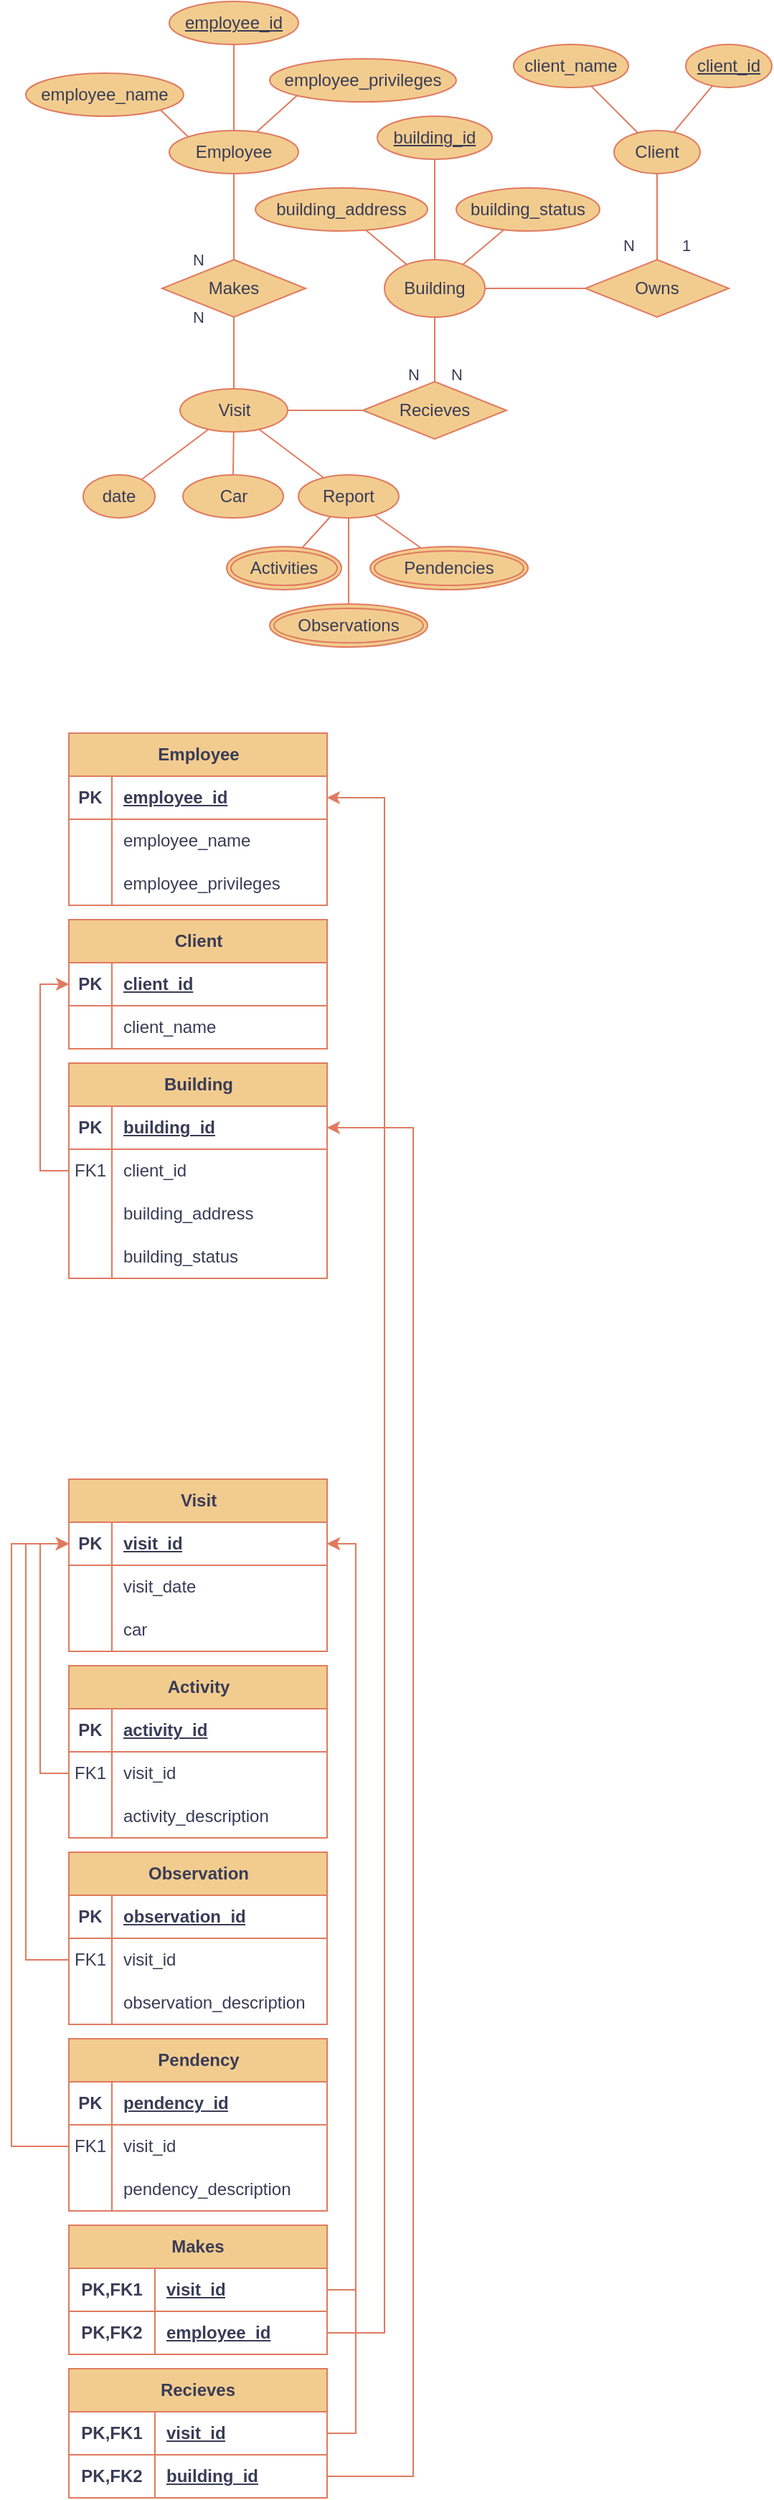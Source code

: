 <mxfile version="24.2.2" type="device">
  <diagram name="Page-1" id="8K6vtnYkka-8otIRlwZU">
    <mxGraphModel dx="810" dy="470" grid="1" gridSize="10" guides="1" tooltips="1" connect="1" arrows="1" fold="1" page="1" pageScale="1" pageWidth="850" pageHeight="1100" math="0" shadow="0">
      <root>
        <mxCell id="0" />
        <mxCell id="1" parent="0" />
        <mxCell id="6dZZ33DfaHRhXdtQjNDI-184" value="" style="rounded=0;orthogonalLoop=1;jettySize=auto;html=1;strokeColor=#E07A5F;fontColor=#393C56;fillColor=#F2CC8F;endArrow=none;endFill=0;" edge="1" parent="1" source="6dZZ33DfaHRhXdtQjNDI-5" target="6dZZ33DfaHRhXdtQjNDI-183">
          <mxGeometry relative="1" as="geometry" />
        </mxCell>
        <mxCell id="6dZZ33DfaHRhXdtQjNDI-186" value="N" style="edgeLabel;html=1;align=center;verticalAlign=middle;resizable=0;points=[];strokeColor=#E07A5F;fontColor=#393C56;fillColor=#F2CC8F;" vertex="1" connectable="0" parent="6dZZ33DfaHRhXdtQjNDI-184">
          <mxGeometry x="-0.264" y="2" relative="1" as="geometry">
            <mxPoint x="-27" y="38" as="offset" />
          </mxGeometry>
        </mxCell>
        <mxCell id="6dZZ33DfaHRhXdtQjNDI-5" value="Employee" style="ellipse;whiteSpace=wrap;html=1;labelBackgroundColor=none;fillColor=#F2CC8F;strokeColor=#E07A5F;fontColor=#393C56;" vertex="1" parent="1">
          <mxGeometry x="190" y="210" width="90" height="30" as="geometry" />
        </mxCell>
        <mxCell id="6dZZ33DfaHRhXdtQjNDI-37" value="" style="rounded=0;orthogonalLoop=1;jettySize=auto;html=1;strokeColor=#E07A5F;fontColor=#393C56;fillColor=#F2CC8F;endArrow=none;endFill=0;" edge="1" parent="1" source="6dZZ33DfaHRhXdtQjNDI-7" target="6dZZ33DfaHRhXdtQjNDI-36">
          <mxGeometry relative="1" as="geometry" />
        </mxCell>
        <mxCell id="6dZZ33DfaHRhXdtQjNDI-46" value="" style="edgeStyle=orthogonalEdgeStyle;rounded=0;orthogonalLoop=1;jettySize=auto;html=1;strokeColor=#E07A5F;fontColor=#393C56;fillColor=#F2CC8F;endArrow=none;endFill=0;" edge="1" parent="1" source="6dZZ33DfaHRhXdtQjNDI-7" target="6dZZ33DfaHRhXdtQjNDI-45">
          <mxGeometry relative="1" as="geometry" />
        </mxCell>
        <mxCell id="6dZZ33DfaHRhXdtQjNDI-7" value="Building" style="ellipse;whiteSpace=wrap;html=1;labelBackgroundColor=none;fillColor=#F2CC8F;strokeColor=#E07A5F;fontColor=#393C56;" vertex="1" parent="1">
          <mxGeometry x="340" y="300" width="70" height="40" as="geometry" />
        </mxCell>
        <mxCell id="6dZZ33DfaHRhXdtQjNDI-20" value="" style="edgeStyle=orthogonalEdgeStyle;rounded=0;orthogonalLoop=1;jettySize=auto;html=1;endArrow=none;endFill=0;labelBackgroundColor=none;strokeColor=#E07A5F;fontColor=default;" edge="1" parent="1" source="6dZZ33DfaHRhXdtQjNDI-18" target="6dZZ33DfaHRhXdtQjNDI-19">
          <mxGeometry relative="1" as="geometry" />
        </mxCell>
        <mxCell id="6dZZ33DfaHRhXdtQjNDI-96" value="1" style="edgeLabel;html=1;align=center;verticalAlign=middle;resizable=0;points=[];strokeColor=#E07A5F;fontColor=#393C56;fillColor=#F2CC8F;" vertex="1" connectable="0" parent="6dZZ33DfaHRhXdtQjNDI-20">
          <mxGeometry x="0.655" relative="1" as="geometry">
            <mxPoint x="20" as="offset" />
          </mxGeometry>
        </mxCell>
        <mxCell id="6dZZ33DfaHRhXdtQjNDI-35" value="" style="rounded=0;orthogonalLoop=1;jettySize=auto;html=1;strokeColor=#E07A5F;fontColor=#393C56;fillColor=#F2CC8F;endArrow=none;endFill=0;" edge="1" parent="1" source="6dZZ33DfaHRhXdtQjNDI-18" target="6dZZ33DfaHRhXdtQjNDI-34">
          <mxGeometry relative="1" as="geometry" />
        </mxCell>
        <mxCell id="6dZZ33DfaHRhXdtQjNDI-18" value="Client" style="ellipse;whiteSpace=wrap;html=1;labelBackgroundColor=none;fillColor=#F2CC8F;strokeColor=#E07A5F;fontColor=#393C56;" vertex="1" parent="1">
          <mxGeometry x="500" y="210" width="60" height="30" as="geometry" />
        </mxCell>
        <mxCell id="6dZZ33DfaHRhXdtQjNDI-21" value="" style="edgeStyle=orthogonalEdgeStyle;rounded=0;orthogonalLoop=1;jettySize=auto;html=1;endArrow=none;endFill=0;labelBackgroundColor=none;strokeColor=#E07A5F;fontColor=default;" edge="1" parent="1" source="6dZZ33DfaHRhXdtQjNDI-19" target="6dZZ33DfaHRhXdtQjNDI-7">
          <mxGeometry relative="1" as="geometry" />
        </mxCell>
        <mxCell id="6dZZ33DfaHRhXdtQjNDI-95" value="N" style="edgeLabel;html=1;align=center;verticalAlign=middle;resizable=0;points=[];strokeColor=#E07A5F;fontColor=#393C56;fillColor=#F2CC8F;" vertex="1" connectable="0" parent="6dZZ33DfaHRhXdtQjNDI-21">
          <mxGeometry x="-0.009" y="1" relative="1" as="geometry">
            <mxPoint x="64" y="-31" as="offset" />
          </mxGeometry>
        </mxCell>
        <mxCell id="6dZZ33DfaHRhXdtQjNDI-19" value="Owns" style="rhombus;whiteSpace=wrap;html=1;labelBackgroundColor=none;fillColor=#F2CC8F;strokeColor=#E07A5F;fontColor=#393C56;" vertex="1" parent="1">
          <mxGeometry x="480" y="300" width="100" height="40" as="geometry" />
        </mxCell>
        <mxCell id="6dZZ33DfaHRhXdtQjNDI-23" style="rounded=0;orthogonalLoop=1;jettySize=auto;html=1;exitX=1;exitY=1;exitDx=0;exitDy=0;entryX=0;entryY=0;entryDx=0;entryDy=0;endArrow=none;endFill=0;labelBackgroundColor=none;strokeColor=#E07A5F;fontColor=default;" edge="1" parent="1" source="6dZZ33DfaHRhXdtQjNDI-22" target="6dZZ33DfaHRhXdtQjNDI-5">
          <mxGeometry relative="1" as="geometry" />
        </mxCell>
        <mxCell id="6dZZ33DfaHRhXdtQjNDI-22" value="employee_name" style="ellipse;whiteSpace=wrap;html=1;labelBackgroundColor=none;fillColor=#F2CC8F;strokeColor=#E07A5F;fontColor=#393C56;" vertex="1" parent="1">
          <mxGeometry x="90" y="170" width="110" height="30" as="geometry" />
        </mxCell>
        <mxCell id="6dZZ33DfaHRhXdtQjNDI-25" style="rounded=0;orthogonalLoop=1;jettySize=auto;html=1;exitX=0;exitY=1;exitDx=0;exitDy=0;strokeColor=#E07A5F;fontColor=#393C56;fillColor=#F2CC8F;endArrow=none;endFill=0;" edge="1" parent="1" source="6dZZ33DfaHRhXdtQjNDI-24" target="6dZZ33DfaHRhXdtQjNDI-5">
          <mxGeometry relative="1" as="geometry" />
        </mxCell>
        <mxCell id="6dZZ33DfaHRhXdtQjNDI-24" value="employee_privileges" style="ellipse;whiteSpace=wrap;html=1;labelBackgroundColor=none;fillColor=#F2CC8F;strokeColor=#E07A5F;fontColor=#393C56;" vertex="1" parent="1">
          <mxGeometry x="260" y="160" width="130" height="30" as="geometry" />
        </mxCell>
        <mxCell id="6dZZ33DfaHRhXdtQjNDI-180" value="" style="rounded=0;orthogonalLoop=1;jettySize=auto;html=1;strokeColor=#E07A5F;fontColor=#393C56;fillColor=#F2CC8F;endArrow=none;endFill=0;" edge="1" parent="1" source="6dZZ33DfaHRhXdtQjNDI-26" target="6dZZ33DfaHRhXdtQjNDI-179">
          <mxGeometry relative="1" as="geometry" />
        </mxCell>
        <mxCell id="6dZZ33DfaHRhXdtQjNDI-26" value="Report" style="ellipse;whiteSpace=wrap;html=1;labelBackgroundColor=none;fillColor=#F2CC8F;strokeColor=#E07A5F;fontColor=#393C56;" vertex="1" parent="1">
          <mxGeometry x="280" y="450" width="70" height="30" as="geometry" />
        </mxCell>
        <mxCell id="6dZZ33DfaHRhXdtQjNDI-34" value="client_name" style="ellipse;whiteSpace=wrap;html=1;labelBackgroundColor=none;fillColor=#F2CC8F;strokeColor=#E07A5F;fontColor=#393C56;" vertex="1" parent="1">
          <mxGeometry x="430" y="150" width="80" height="30" as="geometry" />
        </mxCell>
        <mxCell id="6dZZ33DfaHRhXdtQjNDI-36" value="building_address" style="ellipse;whiteSpace=wrap;html=1;labelBackgroundColor=none;fillColor=#F2CC8F;strokeColor=#E07A5F;fontColor=#393C56;" vertex="1" parent="1">
          <mxGeometry x="250" y="250" width="120" height="30" as="geometry" />
        </mxCell>
        <mxCell id="6dZZ33DfaHRhXdtQjNDI-39" value="" style="rounded=0;orthogonalLoop=1;jettySize=auto;html=1;strokeColor=#E07A5F;fontColor=#393C56;fillColor=#F2CC8F;endArrow=none;endFill=0;" edge="1" parent="1" source="6dZZ33DfaHRhXdtQjNDI-38" target="6dZZ33DfaHRhXdtQjNDI-7">
          <mxGeometry relative="1" as="geometry" />
        </mxCell>
        <mxCell id="6dZZ33DfaHRhXdtQjNDI-38" value="building_status" style="ellipse;whiteSpace=wrap;html=1;labelBackgroundColor=none;fillColor=#F2CC8F;strokeColor=#E07A5F;fontColor=#393C56;" vertex="1" parent="1">
          <mxGeometry x="390" y="250" width="100" height="30" as="geometry" />
        </mxCell>
        <mxCell id="6dZZ33DfaHRhXdtQjNDI-41" value="" style="rounded=0;orthogonalLoop=1;jettySize=auto;html=1;strokeColor=#E07A5F;fontColor=#393C56;fillColor=#F2CC8F;endArrow=none;endFill=0;" edge="1" parent="1" source="6dZZ33DfaHRhXdtQjNDI-40" target="6dZZ33DfaHRhXdtQjNDI-5">
          <mxGeometry relative="1" as="geometry" />
        </mxCell>
        <mxCell id="6dZZ33DfaHRhXdtQjNDI-40" value="employee_id" style="ellipse;whiteSpace=wrap;html=1;labelBackgroundColor=none;fillColor=#F2CC8F;strokeColor=#E07A5F;fontColor=#393C56;fontStyle=4" vertex="1" parent="1">
          <mxGeometry x="190" y="120" width="90" height="30" as="geometry" />
        </mxCell>
        <mxCell id="6dZZ33DfaHRhXdtQjNDI-45" value="building_id" style="ellipse;whiteSpace=wrap;html=1;labelBackgroundColor=none;fillColor=#F2CC8F;strokeColor=#E07A5F;fontColor=#393C56;fontStyle=4" vertex="1" parent="1">
          <mxGeometry x="335" y="200" width="80" height="30" as="geometry" />
        </mxCell>
        <mxCell id="6dZZ33DfaHRhXdtQjNDI-49" value="" style="rounded=0;orthogonalLoop=1;jettySize=auto;html=1;strokeColor=#E07A5F;fontColor=#393C56;fillColor=#F2CC8F;endArrow=none;endFill=0;" edge="1" parent="1" source="6dZZ33DfaHRhXdtQjNDI-48" target="6dZZ33DfaHRhXdtQjNDI-18">
          <mxGeometry relative="1" as="geometry" />
        </mxCell>
        <mxCell id="6dZZ33DfaHRhXdtQjNDI-48" value="client_id" style="ellipse;whiteSpace=wrap;html=1;labelBackgroundColor=none;fillColor=#F2CC8F;strokeColor=#E07A5F;fontColor=#393C56;fontStyle=4" vertex="1" parent="1">
          <mxGeometry x="550" y="150" width="60" height="30" as="geometry" />
        </mxCell>
        <mxCell id="6dZZ33DfaHRhXdtQjNDI-64" value="" style="rounded=0;orthogonalLoop=1;jettySize=auto;html=1;strokeColor=#E07A5F;fontColor=#393C56;fillColor=#F2CC8F;endArrow=none;endFill=0;" edge="1" parent="1" source="6dZZ33DfaHRhXdtQjNDI-63" target="6dZZ33DfaHRhXdtQjNDI-26">
          <mxGeometry relative="1" as="geometry" />
        </mxCell>
        <mxCell id="6dZZ33DfaHRhXdtQjNDI-63" value="Activities" style="ellipse;shape=doubleEllipse;margin=3;whiteSpace=wrap;html=1;align=center;strokeColor=#E07A5F;fontColor=#393C56;fillColor=#F2CC8F;" vertex="1" parent="1">
          <mxGeometry x="230" y="500" width="80" height="30" as="geometry" />
        </mxCell>
        <mxCell id="6dZZ33DfaHRhXdtQjNDI-66" value="" style="edgeStyle=orthogonalEdgeStyle;rounded=0;orthogonalLoop=1;jettySize=auto;html=1;strokeColor=#E07A5F;fontColor=#393C56;fillColor=#F2CC8F;endArrow=none;endFill=0;" edge="1" parent="1" source="6dZZ33DfaHRhXdtQjNDI-65" target="6dZZ33DfaHRhXdtQjNDI-26">
          <mxGeometry relative="1" as="geometry" />
        </mxCell>
        <mxCell id="6dZZ33DfaHRhXdtQjNDI-65" value="Observations" style="ellipse;shape=doubleEllipse;margin=3;whiteSpace=wrap;html=1;align=center;strokeColor=#E07A5F;fontColor=#393C56;fillColor=#F2CC8F;" vertex="1" parent="1">
          <mxGeometry x="260" y="540" width="110" height="30" as="geometry" />
        </mxCell>
        <mxCell id="6dZZ33DfaHRhXdtQjNDI-68" value="" style="rounded=0;orthogonalLoop=1;jettySize=auto;html=1;strokeColor=#E07A5F;fontColor=#393C56;fillColor=#F2CC8F;endArrow=none;endFill=0;" edge="1" parent="1" source="6dZZ33DfaHRhXdtQjNDI-67" target="6dZZ33DfaHRhXdtQjNDI-26">
          <mxGeometry relative="1" as="geometry" />
        </mxCell>
        <mxCell id="6dZZ33DfaHRhXdtQjNDI-67" value="Pendencies" style="ellipse;shape=doubleEllipse;margin=3;whiteSpace=wrap;html=1;align=center;strokeColor=#E07A5F;fontColor=#393C56;fillColor=#F2CC8F;" vertex="1" parent="1">
          <mxGeometry x="330" y="500" width="110" height="30" as="geometry" />
        </mxCell>
        <mxCell id="6dZZ33DfaHRhXdtQjNDI-70" value="Employee" style="shape=table;startSize=30;container=1;collapsible=1;childLayout=tableLayout;fixedRows=1;rowLines=0;fontStyle=1;align=center;resizeLast=1;html=1;strokeColor=#E07A5F;fontColor=#393C56;fillColor=#F2CC8F;" vertex="1" parent="1">
          <mxGeometry x="120" y="630" width="180" height="120" as="geometry">
            <mxRectangle x="120" y="600" width="90" height="30" as="alternateBounds" />
          </mxGeometry>
        </mxCell>
        <mxCell id="6dZZ33DfaHRhXdtQjNDI-71" value="" style="shape=tableRow;horizontal=0;startSize=0;swimlaneHead=0;swimlaneBody=0;fillColor=none;collapsible=0;dropTarget=0;points=[[0,0.5],[1,0.5]];portConstraint=eastwest;top=0;left=0;right=0;bottom=1;strokeColor=#E07A5F;fontColor=#393C56;" vertex="1" parent="6dZZ33DfaHRhXdtQjNDI-70">
          <mxGeometry y="30" width="180" height="30" as="geometry" />
        </mxCell>
        <mxCell id="6dZZ33DfaHRhXdtQjNDI-72" value="PK" style="shape=partialRectangle;connectable=0;fillColor=none;top=0;left=0;bottom=0;right=0;fontStyle=1;overflow=hidden;whiteSpace=wrap;html=1;strokeColor=#E07A5F;fontColor=#393C56;" vertex="1" parent="6dZZ33DfaHRhXdtQjNDI-71">
          <mxGeometry width="30" height="30" as="geometry">
            <mxRectangle width="30" height="30" as="alternateBounds" />
          </mxGeometry>
        </mxCell>
        <mxCell id="6dZZ33DfaHRhXdtQjNDI-73" value="employee_id" style="shape=partialRectangle;connectable=0;fillColor=none;top=0;left=0;bottom=0;right=0;align=left;spacingLeft=6;fontStyle=5;overflow=hidden;whiteSpace=wrap;html=1;strokeColor=#E07A5F;fontColor=#393C56;" vertex="1" parent="6dZZ33DfaHRhXdtQjNDI-71">
          <mxGeometry x="30" width="150" height="30" as="geometry">
            <mxRectangle width="150" height="30" as="alternateBounds" />
          </mxGeometry>
        </mxCell>
        <mxCell id="6dZZ33DfaHRhXdtQjNDI-74" value="" style="shape=tableRow;horizontal=0;startSize=0;swimlaneHead=0;swimlaneBody=0;fillColor=none;collapsible=0;dropTarget=0;points=[[0,0.5],[1,0.5]];portConstraint=eastwest;top=0;left=0;right=0;bottom=0;strokeColor=#E07A5F;fontColor=#393C56;" vertex="1" parent="6dZZ33DfaHRhXdtQjNDI-70">
          <mxGeometry y="60" width="180" height="30" as="geometry" />
        </mxCell>
        <mxCell id="6dZZ33DfaHRhXdtQjNDI-75" value="" style="shape=partialRectangle;connectable=0;fillColor=none;top=0;left=0;bottom=0;right=0;editable=1;overflow=hidden;whiteSpace=wrap;html=1;strokeColor=#E07A5F;fontColor=#393C56;" vertex="1" parent="6dZZ33DfaHRhXdtQjNDI-74">
          <mxGeometry width="30" height="30" as="geometry">
            <mxRectangle width="30" height="30" as="alternateBounds" />
          </mxGeometry>
        </mxCell>
        <mxCell id="6dZZ33DfaHRhXdtQjNDI-76" value="employee_name" style="shape=partialRectangle;connectable=0;fillColor=none;top=0;left=0;bottom=0;right=0;align=left;spacingLeft=6;overflow=hidden;whiteSpace=wrap;html=1;strokeColor=#E07A5F;fontColor=#393C56;" vertex="1" parent="6dZZ33DfaHRhXdtQjNDI-74">
          <mxGeometry x="30" width="150" height="30" as="geometry">
            <mxRectangle width="150" height="30" as="alternateBounds" />
          </mxGeometry>
        </mxCell>
        <mxCell id="6dZZ33DfaHRhXdtQjNDI-77" value="" style="shape=tableRow;horizontal=0;startSize=0;swimlaneHead=0;swimlaneBody=0;fillColor=none;collapsible=0;dropTarget=0;points=[[0,0.5],[1,0.5]];portConstraint=eastwest;top=0;left=0;right=0;bottom=0;strokeColor=#E07A5F;fontColor=#393C56;" vertex="1" parent="6dZZ33DfaHRhXdtQjNDI-70">
          <mxGeometry y="90" width="180" height="30" as="geometry" />
        </mxCell>
        <mxCell id="6dZZ33DfaHRhXdtQjNDI-78" value="" style="shape=partialRectangle;connectable=0;fillColor=none;top=0;left=0;bottom=0;right=0;editable=1;overflow=hidden;whiteSpace=wrap;html=1;strokeColor=#E07A5F;fontColor=#393C56;" vertex="1" parent="6dZZ33DfaHRhXdtQjNDI-77">
          <mxGeometry width="30" height="30" as="geometry">
            <mxRectangle width="30" height="30" as="alternateBounds" />
          </mxGeometry>
        </mxCell>
        <mxCell id="6dZZ33DfaHRhXdtQjNDI-79" value="employee_privileges" style="shape=partialRectangle;connectable=0;fillColor=none;top=0;left=0;bottom=0;right=0;align=left;spacingLeft=6;overflow=hidden;whiteSpace=wrap;html=1;strokeColor=#E07A5F;fontColor=#393C56;" vertex="1" parent="6dZZ33DfaHRhXdtQjNDI-77">
          <mxGeometry x="30" width="150" height="30" as="geometry">
            <mxRectangle width="150" height="30" as="alternateBounds" />
          </mxGeometry>
        </mxCell>
        <mxCell id="6dZZ33DfaHRhXdtQjNDI-83" value="Client" style="shape=table;startSize=30;container=1;collapsible=1;childLayout=tableLayout;fixedRows=1;rowLines=0;fontStyle=1;align=center;resizeLast=1;html=1;strokeColor=#E07A5F;fontColor=#393C56;fillColor=#F2CC8F;" vertex="1" parent="1">
          <mxGeometry x="120" y="760" width="180" height="90" as="geometry" />
        </mxCell>
        <mxCell id="6dZZ33DfaHRhXdtQjNDI-84" value="" style="shape=tableRow;horizontal=0;startSize=0;swimlaneHead=0;swimlaneBody=0;fillColor=none;collapsible=0;dropTarget=0;points=[[0,0.5],[1,0.5]];portConstraint=eastwest;top=0;left=0;right=0;bottom=1;strokeColor=#E07A5F;fontColor=#393C56;" vertex="1" parent="6dZZ33DfaHRhXdtQjNDI-83">
          <mxGeometry y="30" width="180" height="30" as="geometry" />
        </mxCell>
        <mxCell id="6dZZ33DfaHRhXdtQjNDI-85" value="PK" style="shape=partialRectangle;connectable=0;fillColor=none;top=0;left=0;bottom=0;right=0;fontStyle=1;overflow=hidden;whiteSpace=wrap;html=1;strokeColor=#E07A5F;fontColor=#393C56;" vertex="1" parent="6dZZ33DfaHRhXdtQjNDI-84">
          <mxGeometry width="30" height="30" as="geometry">
            <mxRectangle width="30" height="30" as="alternateBounds" />
          </mxGeometry>
        </mxCell>
        <mxCell id="6dZZ33DfaHRhXdtQjNDI-86" value="client_id" style="shape=partialRectangle;connectable=0;fillColor=none;top=0;left=0;bottom=0;right=0;align=left;spacingLeft=6;fontStyle=5;overflow=hidden;whiteSpace=wrap;html=1;strokeColor=#E07A5F;fontColor=#393C56;" vertex="1" parent="6dZZ33DfaHRhXdtQjNDI-84">
          <mxGeometry x="30" width="150" height="30" as="geometry">
            <mxRectangle width="150" height="30" as="alternateBounds" />
          </mxGeometry>
        </mxCell>
        <mxCell id="6dZZ33DfaHRhXdtQjNDI-87" value="" style="shape=tableRow;horizontal=0;startSize=0;swimlaneHead=0;swimlaneBody=0;fillColor=none;collapsible=0;dropTarget=0;points=[[0,0.5],[1,0.5]];portConstraint=eastwest;top=0;left=0;right=0;bottom=0;strokeColor=#E07A5F;fontColor=#393C56;" vertex="1" parent="6dZZ33DfaHRhXdtQjNDI-83">
          <mxGeometry y="60" width="180" height="30" as="geometry" />
        </mxCell>
        <mxCell id="6dZZ33DfaHRhXdtQjNDI-88" value="" style="shape=partialRectangle;connectable=0;fillColor=none;top=0;left=0;bottom=0;right=0;editable=1;overflow=hidden;whiteSpace=wrap;html=1;strokeColor=#E07A5F;fontColor=#393C56;" vertex="1" parent="6dZZ33DfaHRhXdtQjNDI-87">
          <mxGeometry width="30" height="30" as="geometry">
            <mxRectangle width="30" height="30" as="alternateBounds" />
          </mxGeometry>
        </mxCell>
        <mxCell id="6dZZ33DfaHRhXdtQjNDI-89" value="client_name" style="shape=partialRectangle;connectable=0;fillColor=none;top=0;left=0;bottom=0;right=0;align=left;spacingLeft=6;overflow=hidden;whiteSpace=wrap;html=1;strokeColor=#E07A5F;fontColor=#393C56;" vertex="1" parent="6dZZ33DfaHRhXdtQjNDI-87">
          <mxGeometry x="30" width="150" height="30" as="geometry">
            <mxRectangle width="150" height="30" as="alternateBounds" />
          </mxGeometry>
        </mxCell>
        <mxCell id="6dZZ33DfaHRhXdtQjNDI-97" value="Building" style="shape=table;startSize=30;container=1;collapsible=1;childLayout=tableLayout;fixedRows=1;rowLines=0;fontStyle=1;align=center;resizeLast=1;html=1;strokeColor=#E07A5F;fontColor=#393C56;fillColor=#F2CC8F;" vertex="1" parent="1">
          <mxGeometry x="120" y="860" width="180" height="150" as="geometry">
            <mxRectangle x="120" y="600" width="90" height="30" as="alternateBounds" />
          </mxGeometry>
        </mxCell>
        <mxCell id="6dZZ33DfaHRhXdtQjNDI-98" value="" style="shape=tableRow;horizontal=0;startSize=0;swimlaneHead=0;swimlaneBody=0;fillColor=none;collapsible=0;dropTarget=0;points=[[0,0.5],[1,0.5]];portConstraint=eastwest;top=0;left=0;right=0;bottom=1;strokeColor=#E07A5F;fontColor=#393C56;" vertex="1" parent="6dZZ33DfaHRhXdtQjNDI-97">
          <mxGeometry y="30" width="180" height="30" as="geometry" />
        </mxCell>
        <mxCell id="6dZZ33DfaHRhXdtQjNDI-99" value="PK" style="shape=partialRectangle;connectable=0;fillColor=none;top=0;left=0;bottom=0;right=0;fontStyle=1;overflow=hidden;whiteSpace=wrap;html=1;strokeColor=#E07A5F;fontColor=#393C56;" vertex="1" parent="6dZZ33DfaHRhXdtQjNDI-98">
          <mxGeometry width="30" height="30" as="geometry">
            <mxRectangle width="30" height="30" as="alternateBounds" />
          </mxGeometry>
        </mxCell>
        <mxCell id="6dZZ33DfaHRhXdtQjNDI-100" value="building_id" style="shape=partialRectangle;connectable=0;fillColor=none;top=0;left=0;bottom=0;right=0;align=left;spacingLeft=6;fontStyle=5;overflow=hidden;whiteSpace=wrap;html=1;strokeColor=#E07A5F;fontColor=#393C56;" vertex="1" parent="6dZZ33DfaHRhXdtQjNDI-98">
          <mxGeometry x="30" width="150" height="30" as="geometry">
            <mxRectangle width="150" height="30" as="alternateBounds" />
          </mxGeometry>
        </mxCell>
        <mxCell id="6dZZ33DfaHRhXdtQjNDI-206" style="shape=tableRow;horizontal=0;startSize=0;swimlaneHead=0;swimlaneBody=0;fillColor=none;collapsible=0;dropTarget=0;points=[[0,0.5],[1,0.5]];portConstraint=eastwest;top=0;left=0;right=0;bottom=0;strokeColor=#E07A5F;fontColor=#393C56;" vertex="1" parent="6dZZ33DfaHRhXdtQjNDI-97">
          <mxGeometry y="60" width="180" height="30" as="geometry" />
        </mxCell>
        <mxCell id="6dZZ33DfaHRhXdtQjNDI-207" value="FK1" style="shape=partialRectangle;connectable=0;fillColor=none;top=0;left=0;bottom=0;right=0;editable=1;overflow=hidden;whiteSpace=wrap;html=1;strokeColor=#E07A5F;fontColor=#393C56;" vertex="1" parent="6dZZ33DfaHRhXdtQjNDI-206">
          <mxGeometry width="30" height="30" as="geometry">
            <mxRectangle width="30" height="30" as="alternateBounds" />
          </mxGeometry>
        </mxCell>
        <mxCell id="6dZZ33DfaHRhXdtQjNDI-208" value="client_id" style="shape=partialRectangle;connectable=0;fillColor=none;top=0;left=0;bottom=0;right=0;align=left;spacingLeft=6;overflow=hidden;whiteSpace=wrap;html=1;strokeColor=#E07A5F;fontColor=#393C56;" vertex="1" parent="6dZZ33DfaHRhXdtQjNDI-206">
          <mxGeometry x="30" width="150" height="30" as="geometry">
            <mxRectangle width="150" height="30" as="alternateBounds" />
          </mxGeometry>
        </mxCell>
        <mxCell id="6dZZ33DfaHRhXdtQjNDI-101" value="" style="shape=tableRow;horizontal=0;startSize=0;swimlaneHead=0;swimlaneBody=0;fillColor=none;collapsible=0;dropTarget=0;points=[[0,0.5],[1,0.5]];portConstraint=eastwest;top=0;left=0;right=0;bottom=0;strokeColor=#E07A5F;fontColor=#393C56;" vertex="1" parent="6dZZ33DfaHRhXdtQjNDI-97">
          <mxGeometry y="90" width="180" height="30" as="geometry" />
        </mxCell>
        <mxCell id="6dZZ33DfaHRhXdtQjNDI-102" value="" style="shape=partialRectangle;connectable=0;fillColor=none;top=0;left=0;bottom=0;right=0;editable=1;overflow=hidden;whiteSpace=wrap;html=1;strokeColor=#E07A5F;fontColor=#393C56;" vertex="1" parent="6dZZ33DfaHRhXdtQjNDI-101">
          <mxGeometry width="30" height="30" as="geometry">
            <mxRectangle width="30" height="30" as="alternateBounds" />
          </mxGeometry>
        </mxCell>
        <mxCell id="6dZZ33DfaHRhXdtQjNDI-103" value="building_address" style="shape=partialRectangle;connectable=0;fillColor=none;top=0;left=0;bottom=0;right=0;align=left;spacingLeft=6;overflow=hidden;whiteSpace=wrap;html=1;strokeColor=#E07A5F;fontColor=#393C56;" vertex="1" parent="6dZZ33DfaHRhXdtQjNDI-101">
          <mxGeometry x="30" width="150" height="30" as="geometry">
            <mxRectangle width="150" height="30" as="alternateBounds" />
          </mxGeometry>
        </mxCell>
        <mxCell id="6dZZ33DfaHRhXdtQjNDI-104" value="" style="shape=tableRow;horizontal=0;startSize=0;swimlaneHead=0;swimlaneBody=0;fillColor=none;collapsible=0;dropTarget=0;points=[[0,0.5],[1,0.5]];portConstraint=eastwest;top=0;left=0;right=0;bottom=0;strokeColor=#E07A5F;fontColor=#393C56;" vertex="1" parent="6dZZ33DfaHRhXdtQjNDI-97">
          <mxGeometry y="120" width="180" height="30" as="geometry" />
        </mxCell>
        <mxCell id="6dZZ33DfaHRhXdtQjNDI-105" value="" style="shape=partialRectangle;connectable=0;fillColor=none;top=0;left=0;bottom=0;right=0;editable=1;overflow=hidden;whiteSpace=wrap;html=1;strokeColor=#E07A5F;fontColor=#393C56;" vertex="1" parent="6dZZ33DfaHRhXdtQjNDI-104">
          <mxGeometry width="30" height="30" as="geometry">
            <mxRectangle width="30" height="30" as="alternateBounds" />
          </mxGeometry>
        </mxCell>
        <mxCell id="6dZZ33DfaHRhXdtQjNDI-106" value="building_status" style="shape=partialRectangle;connectable=0;fillColor=none;top=0;left=0;bottom=0;right=0;align=left;spacingLeft=6;overflow=hidden;whiteSpace=wrap;html=1;strokeColor=#E07A5F;fontColor=#393C56;" vertex="1" parent="6dZZ33DfaHRhXdtQjNDI-104">
          <mxGeometry x="30" width="150" height="30" as="geometry">
            <mxRectangle width="150" height="30" as="alternateBounds" />
          </mxGeometry>
        </mxCell>
        <mxCell id="6dZZ33DfaHRhXdtQjNDI-182" value="" style="rounded=0;orthogonalLoop=1;jettySize=auto;html=1;strokeColor=#E07A5F;fontColor=#393C56;fillColor=#F2CC8F;endArrow=none;endFill=0;" edge="1" parent="1" source="6dZZ33DfaHRhXdtQjNDI-117" target="6dZZ33DfaHRhXdtQjNDI-179">
          <mxGeometry relative="1" as="geometry" />
        </mxCell>
        <mxCell id="6dZZ33DfaHRhXdtQjNDI-117" value="date" style="ellipse;whiteSpace=wrap;html=1;labelBackgroundColor=none;fillColor=#F2CC8F;strokeColor=#E07A5F;fontColor=#393C56;" vertex="1" parent="1">
          <mxGeometry x="130" y="450" width="50" height="30" as="geometry" />
        </mxCell>
        <mxCell id="6dZZ33DfaHRhXdtQjNDI-181" value="" style="rounded=0;orthogonalLoop=1;jettySize=auto;html=1;strokeColor=#E07A5F;fontColor=#393C56;fillColor=#F2CC8F;endArrow=none;endFill=0;" edge="1" parent="1" source="6dZZ33DfaHRhXdtQjNDI-142" target="6dZZ33DfaHRhXdtQjNDI-179">
          <mxGeometry relative="1" as="geometry" />
        </mxCell>
        <mxCell id="6dZZ33DfaHRhXdtQjNDI-142" value="Car" style="ellipse;whiteSpace=wrap;html=1;labelBackgroundColor=none;fillColor=#F2CC8F;strokeColor=#E07A5F;fontColor=#393C56;" vertex="1" parent="1">
          <mxGeometry x="199.5" y="450" width="70" height="30" as="geometry" />
        </mxCell>
        <mxCell id="6dZZ33DfaHRhXdtQjNDI-148" value="Activity" style="shape=table;startSize=30;container=1;collapsible=1;childLayout=tableLayout;fixedRows=1;rowLines=0;fontStyle=1;align=center;resizeLast=1;html=1;strokeColor=#E07A5F;fontColor=#393C56;fillColor=#F2CC8F;" vertex="1" parent="1">
          <mxGeometry x="120" y="1280" width="180" height="120" as="geometry">
            <mxRectangle x="120" y="600" width="90" height="30" as="alternateBounds" />
          </mxGeometry>
        </mxCell>
        <mxCell id="6dZZ33DfaHRhXdtQjNDI-149" value="" style="shape=tableRow;horizontal=0;startSize=0;swimlaneHead=0;swimlaneBody=0;fillColor=none;collapsible=0;dropTarget=0;points=[[0,0.5],[1,0.5]];portConstraint=eastwest;top=0;left=0;right=0;bottom=1;strokeColor=#E07A5F;fontColor=#393C56;" vertex="1" parent="6dZZ33DfaHRhXdtQjNDI-148">
          <mxGeometry y="30" width="180" height="30" as="geometry" />
        </mxCell>
        <mxCell id="6dZZ33DfaHRhXdtQjNDI-150" value="PK" style="shape=partialRectangle;connectable=0;fillColor=none;top=0;left=0;bottom=0;right=0;fontStyle=1;overflow=hidden;whiteSpace=wrap;html=1;strokeColor=#E07A5F;fontColor=#393C56;" vertex="1" parent="6dZZ33DfaHRhXdtQjNDI-149">
          <mxGeometry width="30" height="30" as="geometry">
            <mxRectangle width="30" height="30" as="alternateBounds" />
          </mxGeometry>
        </mxCell>
        <mxCell id="6dZZ33DfaHRhXdtQjNDI-151" value="activity_id" style="shape=partialRectangle;connectable=0;fillColor=none;top=0;left=0;bottom=0;right=0;align=left;spacingLeft=6;fontStyle=5;overflow=hidden;whiteSpace=wrap;html=1;strokeColor=#E07A5F;fontColor=#393C56;" vertex="1" parent="6dZZ33DfaHRhXdtQjNDI-149">
          <mxGeometry x="30" width="150" height="30" as="geometry">
            <mxRectangle width="150" height="30" as="alternateBounds" />
          </mxGeometry>
        </mxCell>
        <mxCell id="6dZZ33DfaHRhXdtQjNDI-155" value="" style="shape=tableRow;horizontal=0;startSize=0;swimlaneHead=0;swimlaneBody=0;fillColor=none;collapsible=0;dropTarget=0;points=[[0,0.5],[1,0.5]];portConstraint=eastwest;top=0;left=0;right=0;bottom=0;strokeColor=#E07A5F;fontColor=#393C56;" vertex="1" parent="6dZZ33DfaHRhXdtQjNDI-148">
          <mxGeometry y="60" width="180" height="30" as="geometry" />
        </mxCell>
        <mxCell id="6dZZ33DfaHRhXdtQjNDI-156" value="FK1" style="shape=partialRectangle;connectable=0;fillColor=none;top=0;left=0;bottom=0;right=0;editable=1;overflow=hidden;whiteSpace=wrap;html=1;strokeColor=#E07A5F;fontColor=#393C56;" vertex="1" parent="6dZZ33DfaHRhXdtQjNDI-155">
          <mxGeometry width="30" height="30" as="geometry">
            <mxRectangle width="30" height="30" as="alternateBounds" />
          </mxGeometry>
        </mxCell>
        <mxCell id="6dZZ33DfaHRhXdtQjNDI-157" value="visit_id" style="shape=partialRectangle;connectable=0;fillColor=none;top=0;left=0;bottom=0;right=0;align=left;spacingLeft=6;overflow=hidden;whiteSpace=wrap;html=1;strokeColor=#E07A5F;fontColor=#393C56;" vertex="1" parent="6dZZ33DfaHRhXdtQjNDI-155">
          <mxGeometry x="30" width="150" height="30" as="geometry">
            <mxRectangle width="150" height="30" as="alternateBounds" />
          </mxGeometry>
        </mxCell>
        <mxCell id="6dZZ33DfaHRhXdtQjNDI-152" value="" style="shape=tableRow;horizontal=0;startSize=0;swimlaneHead=0;swimlaneBody=0;fillColor=none;collapsible=0;dropTarget=0;points=[[0,0.5],[1,0.5]];portConstraint=eastwest;top=0;left=0;right=0;bottom=0;strokeColor=#E07A5F;fontColor=#393C56;" vertex="1" parent="6dZZ33DfaHRhXdtQjNDI-148">
          <mxGeometry y="90" width="180" height="30" as="geometry" />
        </mxCell>
        <mxCell id="6dZZ33DfaHRhXdtQjNDI-153" value="" style="shape=partialRectangle;connectable=0;fillColor=none;top=0;left=0;bottom=0;right=0;editable=1;overflow=hidden;whiteSpace=wrap;html=1;strokeColor=#E07A5F;fontColor=#393C56;" vertex="1" parent="6dZZ33DfaHRhXdtQjNDI-152">
          <mxGeometry width="30" height="30" as="geometry">
            <mxRectangle width="30" height="30" as="alternateBounds" />
          </mxGeometry>
        </mxCell>
        <mxCell id="6dZZ33DfaHRhXdtQjNDI-154" value="activity_description" style="shape=partialRectangle;connectable=0;fillColor=none;top=0;left=0;bottom=0;right=0;align=left;spacingLeft=6;overflow=hidden;whiteSpace=wrap;html=1;strokeColor=#E07A5F;fontColor=#393C56;" vertex="1" parent="6dZZ33DfaHRhXdtQjNDI-152">
          <mxGeometry x="30" width="150" height="30" as="geometry">
            <mxRectangle width="150" height="30" as="alternateBounds" />
          </mxGeometry>
        </mxCell>
        <mxCell id="6dZZ33DfaHRhXdtQjNDI-158" value="Observation" style="shape=table;startSize=30;container=1;collapsible=1;childLayout=tableLayout;fixedRows=1;rowLines=0;fontStyle=1;align=center;resizeLast=1;html=1;strokeColor=#E07A5F;fontColor=#393C56;fillColor=#F2CC8F;" vertex="1" parent="1">
          <mxGeometry x="120" y="1410" width="180" height="120" as="geometry">
            <mxRectangle x="120" y="600" width="90" height="30" as="alternateBounds" />
          </mxGeometry>
        </mxCell>
        <mxCell id="6dZZ33DfaHRhXdtQjNDI-159" value="" style="shape=tableRow;horizontal=0;startSize=0;swimlaneHead=0;swimlaneBody=0;fillColor=none;collapsible=0;dropTarget=0;points=[[0,0.5],[1,0.5]];portConstraint=eastwest;top=0;left=0;right=0;bottom=1;strokeColor=#E07A5F;fontColor=#393C56;" vertex="1" parent="6dZZ33DfaHRhXdtQjNDI-158">
          <mxGeometry y="30" width="180" height="30" as="geometry" />
        </mxCell>
        <mxCell id="6dZZ33DfaHRhXdtQjNDI-160" value="PK" style="shape=partialRectangle;connectable=0;fillColor=none;top=0;left=0;bottom=0;right=0;fontStyle=1;overflow=hidden;whiteSpace=wrap;html=1;strokeColor=#E07A5F;fontColor=#393C56;" vertex="1" parent="6dZZ33DfaHRhXdtQjNDI-159">
          <mxGeometry width="30" height="30" as="geometry">
            <mxRectangle width="30" height="30" as="alternateBounds" />
          </mxGeometry>
        </mxCell>
        <mxCell id="6dZZ33DfaHRhXdtQjNDI-161" value="observation_id" style="shape=partialRectangle;connectable=0;fillColor=none;top=0;left=0;bottom=0;right=0;align=left;spacingLeft=6;fontStyle=5;overflow=hidden;whiteSpace=wrap;html=1;strokeColor=#E07A5F;fontColor=#393C56;" vertex="1" parent="6dZZ33DfaHRhXdtQjNDI-159">
          <mxGeometry x="30" width="150" height="30" as="geometry">
            <mxRectangle width="150" height="30" as="alternateBounds" />
          </mxGeometry>
        </mxCell>
        <mxCell id="6dZZ33DfaHRhXdtQjNDI-162" value="" style="shape=tableRow;horizontal=0;startSize=0;swimlaneHead=0;swimlaneBody=0;fillColor=none;collapsible=0;dropTarget=0;points=[[0,0.5],[1,0.5]];portConstraint=eastwest;top=0;left=0;right=0;bottom=0;strokeColor=#E07A5F;fontColor=#393C56;" vertex="1" parent="6dZZ33DfaHRhXdtQjNDI-158">
          <mxGeometry y="60" width="180" height="30" as="geometry" />
        </mxCell>
        <mxCell id="6dZZ33DfaHRhXdtQjNDI-163" value="FK1" style="shape=partialRectangle;connectable=0;fillColor=none;top=0;left=0;bottom=0;right=0;editable=1;overflow=hidden;whiteSpace=wrap;html=1;strokeColor=#E07A5F;fontColor=#393C56;" vertex="1" parent="6dZZ33DfaHRhXdtQjNDI-162">
          <mxGeometry width="30" height="30" as="geometry">
            <mxRectangle width="30" height="30" as="alternateBounds" />
          </mxGeometry>
        </mxCell>
        <mxCell id="6dZZ33DfaHRhXdtQjNDI-164" value="visit_id" style="shape=partialRectangle;connectable=0;fillColor=none;top=0;left=0;bottom=0;right=0;align=left;spacingLeft=6;overflow=hidden;whiteSpace=wrap;html=1;strokeColor=#E07A5F;fontColor=#393C56;" vertex="1" parent="6dZZ33DfaHRhXdtQjNDI-162">
          <mxGeometry x="30" width="150" height="30" as="geometry">
            <mxRectangle width="150" height="30" as="alternateBounds" />
          </mxGeometry>
        </mxCell>
        <mxCell id="6dZZ33DfaHRhXdtQjNDI-165" value="" style="shape=tableRow;horizontal=0;startSize=0;swimlaneHead=0;swimlaneBody=0;fillColor=none;collapsible=0;dropTarget=0;points=[[0,0.5],[1,0.5]];portConstraint=eastwest;top=0;left=0;right=0;bottom=0;strokeColor=#E07A5F;fontColor=#393C56;" vertex="1" parent="6dZZ33DfaHRhXdtQjNDI-158">
          <mxGeometry y="90" width="180" height="30" as="geometry" />
        </mxCell>
        <mxCell id="6dZZ33DfaHRhXdtQjNDI-166" value="" style="shape=partialRectangle;connectable=0;fillColor=none;top=0;left=0;bottom=0;right=0;editable=1;overflow=hidden;whiteSpace=wrap;html=1;strokeColor=#E07A5F;fontColor=#393C56;" vertex="1" parent="6dZZ33DfaHRhXdtQjNDI-165">
          <mxGeometry width="30" height="30" as="geometry">
            <mxRectangle width="30" height="30" as="alternateBounds" />
          </mxGeometry>
        </mxCell>
        <mxCell id="6dZZ33DfaHRhXdtQjNDI-167" value="observation_description" style="shape=partialRectangle;connectable=0;fillColor=none;top=0;left=0;bottom=0;right=0;align=left;spacingLeft=6;overflow=hidden;whiteSpace=wrap;html=1;strokeColor=#E07A5F;fontColor=#393C56;" vertex="1" parent="6dZZ33DfaHRhXdtQjNDI-165">
          <mxGeometry x="30" width="150" height="30" as="geometry">
            <mxRectangle width="150" height="30" as="alternateBounds" />
          </mxGeometry>
        </mxCell>
        <mxCell id="6dZZ33DfaHRhXdtQjNDI-168" value="Pendency" style="shape=table;startSize=30;container=1;collapsible=1;childLayout=tableLayout;fixedRows=1;rowLines=0;fontStyle=1;align=center;resizeLast=1;html=1;strokeColor=#E07A5F;fontColor=#393C56;fillColor=#F2CC8F;" vertex="1" parent="1">
          <mxGeometry x="120" y="1540" width="180" height="120" as="geometry">
            <mxRectangle x="120" y="600" width="90" height="30" as="alternateBounds" />
          </mxGeometry>
        </mxCell>
        <mxCell id="6dZZ33DfaHRhXdtQjNDI-169" value="" style="shape=tableRow;horizontal=0;startSize=0;swimlaneHead=0;swimlaneBody=0;fillColor=none;collapsible=0;dropTarget=0;points=[[0,0.5],[1,0.5]];portConstraint=eastwest;top=0;left=0;right=0;bottom=1;strokeColor=#E07A5F;fontColor=#393C56;" vertex="1" parent="6dZZ33DfaHRhXdtQjNDI-168">
          <mxGeometry y="30" width="180" height="30" as="geometry" />
        </mxCell>
        <mxCell id="6dZZ33DfaHRhXdtQjNDI-170" value="PK" style="shape=partialRectangle;connectable=0;fillColor=none;top=0;left=0;bottom=0;right=0;fontStyle=1;overflow=hidden;whiteSpace=wrap;html=1;strokeColor=#E07A5F;fontColor=#393C56;" vertex="1" parent="6dZZ33DfaHRhXdtQjNDI-169">
          <mxGeometry width="30" height="30" as="geometry">
            <mxRectangle width="30" height="30" as="alternateBounds" />
          </mxGeometry>
        </mxCell>
        <mxCell id="6dZZ33DfaHRhXdtQjNDI-171" value="pendency_id" style="shape=partialRectangle;connectable=0;fillColor=none;top=0;left=0;bottom=0;right=0;align=left;spacingLeft=6;fontStyle=5;overflow=hidden;whiteSpace=wrap;html=1;strokeColor=#E07A5F;fontColor=#393C56;" vertex="1" parent="6dZZ33DfaHRhXdtQjNDI-169">
          <mxGeometry x="30" width="150" height="30" as="geometry">
            <mxRectangle width="150" height="30" as="alternateBounds" />
          </mxGeometry>
        </mxCell>
        <mxCell id="6dZZ33DfaHRhXdtQjNDI-172" value="" style="shape=tableRow;horizontal=0;startSize=0;swimlaneHead=0;swimlaneBody=0;fillColor=none;collapsible=0;dropTarget=0;points=[[0,0.5],[1,0.5]];portConstraint=eastwest;top=0;left=0;right=0;bottom=0;strokeColor=#E07A5F;fontColor=#393C56;" vertex="1" parent="6dZZ33DfaHRhXdtQjNDI-168">
          <mxGeometry y="60" width="180" height="30" as="geometry" />
        </mxCell>
        <mxCell id="6dZZ33DfaHRhXdtQjNDI-173" value="FK1" style="shape=partialRectangle;connectable=0;fillColor=none;top=0;left=0;bottom=0;right=0;editable=1;overflow=hidden;whiteSpace=wrap;html=1;strokeColor=#E07A5F;fontColor=#393C56;" vertex="1" parent="6dZZ33DfaHRhXdtQjNDI-172">
          <mxGeometry width="30" height="30" as="geometry">
            <mxRectangle width="30" height="30" as="alternateBounds" />
          </mxGeometry>
        </mxCell>
        <mxCell id="6dZZ33DfaHRhXdtQjNDI-174" value="visit_id" style="shape=partialRectangle;connectable=0;fillColor=none;top=0;left=0;bottom=0;right=0;align=left;spacingLeft=6;overflow=hidden;whiteSpace=wrap;html=1;strokeColor=#E07A5F;fontColor=#393C56;" vertex="1" parent="6dZZ33DfaHRhXdtQjNDI-172">
          <mxGeometry x="30" width="150" height="30" as="geometry">
            <mxRectangle width="150" height="30" as="alternateBounds" />
          </mxGeometry>
        </mxCell>
        <mxCell id="6dZZ33DfaHRhXdtQjNDI-175" value="" style="shape=tableRow;horizontal=0;startSize=0;swimlaneHead=0;swimlaneBody=0;fillColor=none;collapsible=0;dropTarget=0;points=[[0,0.5],[1,0.5]];portConstraint=eastwest;top=0;left=0;right=0;bottom=0;strokeColor=#E07A5F;fontColor=#393C56;" vertex="1" parent="6dZZ33DfaHRhXdtQjNDI-168">
          <mxGeometry y="90" width="180" height="30" as="geometry" />
        </mxCell>
        <mxCell id="6dZZ33DfaHRhXdtQjNDI-176" value="" style="shape=partialRectangle;connectable=0;fillColor=none;top=0;left=0;bottom=0;right=0;editable=1;overflow=hidden;whiteSpace=wrap;html=1;strokeColor=#E07A5F;fontColor=#393C56;" vertex="1" parent="6dZZ33DfaHRhXdtQjNDI-175">
          <mxGeometry width="30" height="30" as="geometry">
            <mxRectangle width="30" height="30" as="alternateBounds" />
          </mxGeometry>
        </mxCell>
        <mxCell id="6dZZ33DfaHRhXdtQjNDI-177" value="pendency_description" style="shape=partialRectangle;connectable=0;fillColor=none;top=0;left=0;bottom=0;right=0;align=left;spacingLeft=6;overflow=hidden;whiteSpace=wrap;html=1;strokeColor=#E07A5F;fontColor=#393C56;" vertex="1" parent="6dZZ33DfaHRhXdtQjNDI-175">
          <mxGeometry x="30" width="150" height="30" as="geometry">
            <mxRectangle width="150" height="30" as="alternateBounds" />
          </mxGeometry>
        </mxCell>
        <mxCell id="6dZZ33DfaHRhXdtQjNDI-191" value="N" style="rounded=0;orthogonalLoop=1;jettySize=auto;html=1;strokeColor=#E07A5F;fontColor=#393C56;fillColor=#F2CC8F;endArrow=none;endFill=0;" edge="1" parent="1" source="6dZZ33DfaHRhXdtQjNDI-179" target="6dZZ33DfaHRhXdtQjNDI-188">
          <mxGeometry x="1" y="43" relative="1" as="geometry">
            <mxPoint x="35" y="18" as="offset" />
          </mxGeometry>
        </mxCell>
        <mxCell id="6dZZ33DfaHRhXdtQjNDI-179" value="Visit" style="ellipse;whiteSpace=wrap;html=1;labelBackgroundColor=none;fillColor=#F2CC8F;strokeColor=#E07A5F;fontColor=#393C56;" vertex="1" parent="1">
          <mxGeometry x="197.5" y="390" width="75" height="30" as="geometry" />
        </mxCell>
        <mxCell id="6dZZ33DfaHRhXdtQjNDI-185" value="" style="rounded=0;orthogonalLoop=1;jettySize=auto;html=1;strokeColor=#E07A5F;fontColor=#393C56;fillColor=#F2CC8F;endArrow=none;endFill=0;" edge="1" parent="1" source="6dZZ33DfaHRhXdtQjNDI-183" target="6dZZ33DfaHRhXdtQjNDI-179">
          <mxGeometry relative="1" as="geometry" />
        </mxCell>
        <mxCell id="6dZZ33DfaHRhXdtQjNDI-187" value="N" style="edgeLabel;html=1;align=center;verticalAlign=middle;resizable=0;points=[];strokeColor=#E07A5F;fontColor=#393C56;fillColor=#F2CC8F;" vertex="1" connectable="0" parent="6dZZ33DfaHRhXdtQjNDI-185">
          <mxGeometry x="-0.393" y="2" relative="1" as="geometry">
            <mxPoint x="-27" y="-15" as="offset" />
          </mxGeometry>
        </mxCell>
        <mxCell id="6dZZ33DfaHRhXdtQjNDI-183" value="Makes" style="rhombus;whiteSpace=wrap;html=1;labelBackgroundColor=none;fillColor=#F2CC8F;strokeColor=#E07A5F;fontColor=#393C56;" vertex="1" parent="1">
          <mxGeometry x="185" y="300" width="100" height="40" as="geometry" />
        </mxCell>
        <mxCell id="6dZZ33DfaHRhXdtQjNDI-188" value="Recieves" style="rhombus;whiteSpace=wrap;html=1;labelBackgroundColor=none;fillColor=#F2CC8F;strokeColor=#E07A5F;fontColor=#393C56;" vertex="1" parent="1">
          <mxGeometry x="325" y="385" width="100" height="40" as="geometry" />
        </mxCell>
        <mxCell id="6dZZ33DfaHRhXdtQjNDI-190" style="rounded=0;orthogonalLoop=1;jettySize=auto;html=1;exitX=0.5;exitY=1;exitDx=0;exitDy=0;entryX=0.5;entryY=0;entryDx=0;entryDy=0;strokeColor=#E07A5F;fontColor=#393C56;fillColor=#F2CC8F;endArrow=none;endFill=0;" edge="1" parent="1" source="6dZZ33DfaHRhXdtQjNDI-7" target="6dZZ33DfaHRhXdtQjNDI-188">
          <mxGeometry relative="1" as="geometry" />
        </mxCell>
        <mxCell id="6dZZ33DfaHRhXdtQjNDI-192" value="N" style="edgeLabel;html=1;align=center;verticalAlign=middle;resizable=0;points=[];strokeColor=#E07A5F;fontColor=#393C56;fillColor=#F2CC8F;" vertex="1" connectable="0" parent="6dZZ33DfaHRhXdtQjNDI-190">
          <mxGeometry x="0.379" y="3" relative="1" as="geometry">
            <mxPoint x="12" y="9" as="offset" />
          </mxGeometry>
        </mxCell>
        <mxCell id="6dZZ33DfaHRhXdtQjNDI-193" value="Visit" style="shape=table;startSize=30;container=1;collapsible=1;childLayout=tableLayout;fixedRows=1;rowLines=0;fontStyle=1;align=center;resizeLast=1;html=1;strokeColor=#E07A5F;fontColor=#393C56;fillColor=#F2CC8F;" vertex="1" parent="1">
          <mxGeometry x="120" y="1150" width="180" height="120" as="geometry">
            <mxRectangle x="120" y="600" width="90" height="30" as="alternateBounds" />
          </mxGeometry>
        </mxCell>
        <mxCell id="6dZZ33DfaHRhXdtQjNDI-194" value="" style="shape=tableRow;horizontal=0;startSize=0;swimlaneHead=0;swimlaneBody=0;fillColor=none;collapsible=0;dropTarget=0;points=[[0,0.5],[1,0.5]];portConstraint=eastwest;top=0;left=0;right=0;bottom=1;strokeColor=#E07A5F;fontColor=#393C56;" vertex="1" parent="6dZZ33DfaHRhXdtQjNDI-193">
          <mxGeometry y="30" width="180" height="30" as="geometry" />
        </mxCell>
        <mxCell id="6dZZ33DfaHRhXdtQjNDI-195" value="PK" style="shape=partialRectangle;connectable=0;fillColor=none;top=0;left=0;bottom=0;right=0;fontStyle=1;overflow=hidden;whiteSpace=wrap;html=1;strokeColor=#E07A5F;fontColor=#393C56;" vertex="1" parent="6dZZ33DfaHRhXdtQjNDI-194">
          <mxGeometry width="30" height="30" as="geometry">
            <mxRectangle width="30" height="30" as="alternateBounds" />
          </mxGeometry>
        </mxCell>
        <mxCell id="6dZZ33DfaHRhXdtQjNDI-196" value="visit_id" style="shape=partialRectangle;connectable=0;fillColor=none;top=0;left=0;bottom=0;right=0;align=left;spacingLeft=6;fontStyle=5;overflow=hidden;whiteSpace=wrap;html=1;strokeColor=#E07A5F;fontColor=#393C56;" vertex="1" parent="6dZZ33DfaHRhXdtQjNDI-194">
          <mxGeometry x="30" width="150" height="30" as="geometry">
            <mxRectangle width="150" height="30" as="alternateBounds" />
          </mxGeometry>
        </mxCell>
        <mxCell id="6dZZ33DfaHRhXdtQjNDI-197" value="" style="shape=tableRow;horizontal=0;startSize=0;swimlaneHead=0;swimlaneBody=0;fillColor=none;collapsible=0;dropTarget=0;points=[[0,0.5],[1,0.5]];portConstraint=eastwest;top=0;left=0;right=0;bottom=0;strokeColor=#E07A5F;fontColor=#393C56;" vertex="1" parent="6dZZ33DfaHRhXdtQjNDI-193">
          <mxGeometry y="60" width="180" height="30" as="geometry" />
        </mxCell>
        <mxCell id="6dZZ33DfaHRhXdtQjNDI-198" value="" style="shape=partialRectangle;connectable=0;fillColor=none;top=0;left=0;bottom=0;right=0;editable=1;overflow=hidden;whiteSpace=wrap;html=1;strokeColor=#E07A5F;fontColor=#393C56;" vertex="1" parent="6dZZ33DfaHRhXdtQjNDI-197">
          <mxGeometry width="30" height="30" as="geometry">
            <mxRectangle width="30" height="30" as="alternateBounds" />
          </mxGeometry>
        </mxCell>
        <mxCell id="6dZZ33DfaHRhXdtQjNDI-199" value="visit_date" style="shape=partialRectangle;connectable=0;fillColor=none;top=0;left=0;bottom=0;right=0;align=left;spacingLeft=6;overflow=hidden;whiteSpace=wrap;html=1;strokeColor=#E07A5F;fontColor=#393C56;" vertex="1" parent="6dZZ33DfaHRhXdtQjNDI-197">
          <mxGeometry x="30" width="150" height="30" as="geometry">
            <mxRectangle width="150" height="30" as="alternateBounds" />
          </mxGeometry>
        </mxCell>
        <mxCell id="6dZZ33DfaHRhXdtQjNDI-200" value="" style="shape=tableRow;horizontal=0;startSize=0;swimlaneHead=0;swimlaneBody=0;fillColor=none;collapsible=0;dropTarget=0;points=[[0,0.5],[1,0.5]];portConstraint=eastwest;top=0;left=0;right=0;bottom=0;strokeColor=#E07A5F;fontColor=#393C56;" vertex="1" parent="6dZZ33DfaHRhXdtQjNDI-193">
          <mxGeometry y="90" width="180" height="30" as="geometry" />
        </mxCell>
        <mxCell id="6dZZ33DfaHRhXdtQjNDI-201" value="" style="shape=partialRectangle;connectable=0;fillColor=none;top=0;left=0;bottom=0;right=0;editable=1;overflow=hidden;whiteSpace=wrap;html=1;strokeColor=#E07A5F;fontColor=#393C56;" vertex="1" parent="6dZZ33DfaHRhXdtQjNDI-200">
          <mxGeometry width="30" height="30" as="geometry">
            <mxRectangle width="30" height="30" as="alternateBounds" />
          </mxGeometry>
        </mxCell>
        <mxCell id="6dZZ33DfaHRhXdtQjNDI-202" value="car" style="shape=partialRectangle;connectable=0;fillColor=none;top=0;left=0;bottom=0;right=0;align=left;spacingLeft=6;overflow=hidden;whiteSpace=wrap;html=1;strokeColor=#E07A5F;fontColor=#393C56;" vertex="1" parent="6dZZ33DfaHRhXdtQjNDI-200">
          <mxGeometry x="30" width="150" height="30" as="geometry">
            <mxRectangle width="150" height="30" as="alternateBounds" />
          </mxGeometry>
        </mxCell>
        <mxCell id="6dZZ33DfaHRhXdtQjNDI-203" style="edgeStyle=orthogonalEdgeStyle;rounded=0;orthogonalLoop=1;jettySize=auto;html=1;exitX=0;exitY=0.5;exitDx=0;exitDy=0;entryX=0;entryY=0.5;entryDx=0;entryDy=0;strokeColor=#E07A5F;fontColor=#393C56;fillColor=#F2CC8F;" edge="1" parent="1" source="6dZZ33DfaHRhXdtQjNDI-155" target="6dZZ33DfaHRhXdtQjNDI-194">
          <mxGeometry relative="1" as="geometry" />
        </mxCell>
        <mxCell id="6dZZ33DfaHRhXdtQjNDI-204" style="edgeStyle=orthogonalEdgeStyle;rounded=0;orthogonalLoop=1;jettySize=auto;html=1;exitX=0;exitY=0.5;exitDx=0;exitDy=0;entryX=0;entryY=0.5;entryDx=0;entryDy=0;strokeColor=#E07A5F;fontColor=#393C56;fillColor=#F2CC8F;" edge="1" parent="1" source="6dZZ33DfaHRhXdtQjNDI-162" target="6dZZ33DfaHRhXdtQjNDI-194">
          <mxGeometry relative="1" as="geometry">
            <Array as="points">
              <mxPoint x="90" y="1485" />
              <mxPoint x="90" y="1195" />
            </Array>
          </mxGeometry>
        </mxCell>
        <mxCell id="6dZZ33DfaHRhXdtQjNDI-205" style="edgeStyle=orthogonalEdgeStyle;rounded=0;orthogonalLoop=1;jettySize=auto;html=1;exitX=0;exitY=0.5;exitDx=0;exitDy=0;strokeColor=#E07A5F;fontColor=#393C56;fillColor=#F2CC8F;entryX=0;entryY=0.5;entryDx=0;entryDy=0;" edge="1" parent="1" source="6dZZ33DfaHRhXdtQjNDI-172" target="6dZZ33DfaHRhXdtQjNDI-194">
          <mxGeometry relative="1" as="geometry">
            <mxPoint x="70" y="1230" as="targetPoint" />
            <Array as="points">
              <mxPoint x="80" y="1615" />
              <mxPoint x="80" y="1195" />
            </Array>
          </mxGeometry>
        </mxCell>
        <mxCell id="6dZZ33DfaHRhXdtQjNDI-212" style="edgeStyle=orthogonalEdgeStyle;rounded=0;orthogonalLoop=1;jettySize=auto;html=1;exitX=0;exitY=0.5;exitDx=0;exitDy=0;entryX=0;entryY=0.5;entryDx=0;entryDy=0;strokeColor=#E07A5F;fontColor=#393C56;fillColor=#F2CC8F;" edge="1" parent="1" source="6dZZ33DfaHRhXdtQjNDI-206" target="6dZZ33DfaHRhXdtQjNDI-84">
          <mxGeometry relative="1" as="geometry" />
        </mxCell>
        <mxCell id="6dZZ33DfaHRhXdtQjNDI-233" value="Makes" style="shape=table;startSize=30;container=1;collapsible=1;childLayout=tableLayout;fixedRows=1;rowLines=0;fontStyle=1;align=center;resizeLast=1;html=1;whiteSpace=wrap;strokeColor=#E07A5F;fontColor=#393C56;fillColor=#F2CC8F;" vertex="1" parent="1">
          <mxGeometry x="120" y="1670" width="180" height="90" as="geometry" />
        </mxCell>
        <mxCell id="6dZZ33DfaHRhXdtQjNDI-237" value="" style="shape=tableRow;horizontal=0;startSize=0;swimlaneHead=0;swimlaneBody=0;fillColor=none;collapsible=0;dropTarget=0;points=[[0,0.5],[1,0.5]];portConstraint=eastwest;top=0;left=0;right=0;bottom=1;html=1;strokeColor=#E07A5F;fontColor=#393C56;" vertex="1" parent="6dZZ33DfaHRhXdtQjNDI-233">
          <mxGeometry y="30" width="180" height="30" as="geometry" />
        </mxCell>
        <mxCell id="6dZZ33DfaHRhXdtQjNDI-238" value="PK,FK1" style="shape=partialRectangle;connectable=0;fillColor=none;top=0;left=0;bottom=0;right=0;fontStyle=1;overflow=hidden;html=1;whiteSpace=wrap;strokeColor=#E07A5F;fontColor=#393C56;" vertex="1" parent="6dZZ33DfaHRhXdtQjNDI-237">
          <mxGeometry width="60" height="30" as="geometry">
            <mxRectangle width="60" height="30" as="alternateBounds" />
          </mxGeometry>
        </mxCell>
        <mxCell id="6dZZ33DfaHRhXdtQjNDI-239" value="visit_id" style="shape=partialRectangle;connectable=0;fillColor=none;top=0;left=0;bottom=0;right=0;align=left;spacingLeft=6;fontStyle=5;overflow=hidden;html=1;whiteSpace=wrap;strokeColor=#E07A5F;fontColor=#393C56;" vertex="1" parent="6dZZ33DfaHRhXdtQjNDI-237">
          <mxGeometry x="60" width="120" height="30" as="geometry">
            <mxRectangle width="120" height="30" as="alternateBounds" />
          </mxGeometry>
        </mxCell>
        <mxCell id="6dZZ33DfaHRhXdtQjNDI-234" value="" style="shape=tableRow;horizontal=0;startSize=0;swimlaneHead=0;swimlaneBody=0;fillColor=none;collapsible=0;dropTarget=0;points=[[0,0.5],[1,0.5]];portConstraint=eastwest;top=0;left=0;right=0;bottom=0;html=1;strokeColor=#E07A5F;fontColor=#393C56;" vertex="1" parent="6dZZ33DfaHRhXdtQjNDI-233">
          <mxGeometry y="60" width="180" height="30" as="geometry" />
        </mxCell>
        <mxCell id="6dZZ33DfaHRhXdtQjNDI-235" value="PK,FK2" style="shape=partialRectangle;connectable=0;fillColor=none;top=0;left=0;bottom=0;right=0;fontStyle=1;overflow=hidden;html=1;whiteSpace=wrap;strokeColor=#E07A5F;fontColor=#393C56;" vertex="1" parent="6dZZ33DfaHRhXdtQjNDI-234">
          <mxGeometry width="60" height="30" as="geometry">
            <mxRectangle width="60" height="30" as="alternateBounds" />
          </mxGeometry>
        </mxCell>
        <mxCell id="6dZZ33DfaHRhXdtQjNDI-236" value="employee_id" style="shape=partialRectangle;connectable=0;fillColor=none;top=0;left=0;bottom=0;right=0;align=left;spacingLeft=6;fontStyle=5;overflow=hidden;html=1;whiteSpace=wrap;strokeColor=#E07A5F;fontColor=#393C56;" vertex="1" parent="6dZZ33DfaHRhXdtQjNDI-234">
          <mxGeometry x="60" width="120" height="30" as="geometry">
            <mxRectangle width="120" height="30" as="alternateBounds" />
          </mxGeometry>
        </mxCell>
        <mxCell id="6dZZ33DfaHRhXdtQjNDI-246" value="Recieves" style="shape=table;startSize=30;container=1;collapsible=1;childLayout=tableLayout;fixedRows=1;rowLines=0;fontStyle=1;align=center;resizeLast=1;html=1;whiteSpace=wrap;strokeColor=#E07A5F;fontColor=#393C56;fillColor=#F2CC8F;" vertex="1" parent="1">
          <mxGeometry x="120" y="1770" width="180" height="90" as="geometry" />
        </mxCell>
        <mxCell id="6dZZ33DfaHRhXdtQjNDI-250" value="" style="shape=tableRow;horizontal=0;startSize=0;swimlaneHead=0;swimlaneBody=0;fillColor=none;collapsible=0;dropTarget=0;points=[[0,0.5],[1,0.5]];portConstraint=eastwest;top=0;left=0;right=0;bottom=1;html=1;strokeColor=#E07A5F;fontColor=#393C56;" vertex="1" parent="6dZZ33DfaHRhXdtQjNDI-246">
          <mxGeometry y="30" width="180" height="30" as="geometry" />
        </mxCell>
        <mxCell id="6dZZ33DfaHRhXdtQjNDI-251" value="PK,FK1" style="shape=partialRectangle;connectable=0;fillColor=none;top=0;left=0;bottom=0;right=0;fontStyle=1;overflow=hidden;html=1;whiteSpace=wrap;strokeColor=#E07A5F;fontColor=#393C56;" vertex="1" parent="6dZZ33DfaHRhXdtQjNDI-250">
          <mxGeometry width="60" height="30" as="geometry">
            <mxRectangle width="60" height="30" as="alternateBounds" />
          </mxGeometry>
        </mxCell>
        <mxCell id="6dZZ33DfaHRhXdtQjNDI-252" value="visit_id" style="shape=partialRectangle;connectable=0;fillColor=none;top=0;left=0;bottom=0;right=0;align=left;spacingLeft=6;fontStyle=5;overflow=hidden;html=1;whiteSpace=wrap;strokeColor=#E07A5F;fontColor=#393C56;" vertex="1" parent="6dZZ33DfaHRhXdtQjNDI-250">
          <mxGeometry x="60" width="120" height="30" as="geometry">
            <mxRectangle width="120" height="30" as="alternateBounds" />
          </mxGeometry>
        </mxCell>
        <mxCell id="6dZZ33DfaHRhXdtQjNDI-247" value="" style="shape=tableRow;horizontal=0;startSize=0;swimlaneHead=0;swimlaneBody=0;fillColor=none;collapsible=0;dropTarget=0;points=[[0,0.5],[1,0.5]];portConstraint=eastwest;top=0;left=0;right=0;bottom=0;html=1;strokeColor=#E07A5F;fontColor=#393C56;" vertex="1" parent="6dZZ33DfaHRhXdtQjNDI-246">
          <mxGeometry y="60" width="180" height="30" as="geometry" />
        </mxCell>
        <mxCell id="6dZZ33DfaHRhXdtQjNDI-248" value="PK,FK2" style="shape=partialRectangle;connectable=0;fillColor=none;top=0;left=0;bottom=0;right=0;fontStyle=1;overflow=hidden;html=1;whiteSpace=wrap;strokeColor=#E07A5F;fontColor=#393C56;" vertex="1" parent="6dZZ33DfaHRhXdtQjNDI-247">
          <mxGeometry width="60" height="30" as="geometry">
            <mxRectangle width="60" height="30" as="alternateBounds" />
          </mxGeometry>
        </mxCell>
        <mxCell id="6dZZ33DfaHRhXdtQjNDI-249" value="building_id" style="shape=partialRectangle;connectable=0;fillColor=none;top=0;left=0;bottom=0;right=0;align=left;spacingLeft=6;fontStyle=5;overflow=hidden;html=1;whiteSpace=wrap;strokeColor=#E07A5F;fontColor=#393C56;" vertex="1" parent="6dZZ33DfaHRhXdtQjNDI-247">
          <mxGeometry x="60" width="120" height="30" as="geometry">
            <mxRectangle width="120" height="30" as="alternateBounds" />
          </mxGeometry>
        </mxCell>
        <mxCell id="6dZZ33DfaHRhXdtQjNDI-255" style="edgeStyle=orthogonalEdgeStyle;rounded=0;orthogonalLoop=1;jettySize=auto;html=1;exitX=1;exitY=0.5;exitDx=0;exitDy=0;entryX=1;entryY=0.5;entryDx=0;entryDy=0;strokeColor=#E07A5F;fontColor=#393C56;fillColor=#F2CC8F;" edge="1" parent="1" source="6dZZ33DfaHRhXdtQjNDI-237" target="6dZZ33DfaHRhXdtQjNDI-194">
          <mxGeometry relative="1" as="geometry" />
        </mxCell>
        <mxCell id="6dZZ33DfaHRhXdtQjNDI-256" style="edgeStyle=orthogonalEdgeStyle;rounded=0;orthogonalLoop=1;jettySize=auto;html=1;exitX=1;exitY=0.5;exitDx=0;exitDy=0;entryX=1;entryY=0.5;entryDx=0;entryDy=0;strokeColor=#E07A5F;fontColor=#393C56;fillColor=#F2CC8F;" edge="1" parent="1" source="6dZZ33DfaHRhXdtQjNDI-234" target="6dZZ33DfaHRhXdtQjNDI-71">
          <mxGeometry relative="1" as="geometry">
            <Array as="points">
              <mxPoint x="340" y="1745" />
              <mxPoint x="340" y="675" />
            </Array>
          </mxGeometry>
        </mxCell>
        <mxCell id="6dZZ33DfaHRhXdtQjNDI-257" style="edgeStyle=orthogonalEdgeStyle;rounded=0;orthogonalLoop=1;jettySize=auto;html=1;exitX=1;exitY=0.5;exitDx=0;exitDy=0;strokeColor=#E07A5F;fontColor=#393C56;fillColor=#F2CC8F;entryX=1;entryY=0.5;entryDx=0;entryDy=0;" edge="1" parent="1" source="6dZZ33DfaHRhXdtQjNDI-250" target="6dZZ33DfaHRhXdtQjNDI-194">
          <mxGeometry relative="1" as="geometry">
            <mxPoint x="320" y="1600" as="targetPoint" />
          </mxGeometry>
        </mxCell>
        <mxCell id="6dZZ33DfaHRhXdtQjNDI-258" style="edgeStyle=orthogonalEdgeStyle;rounded=0;orthogonalLoop=1;jettySize=auto;html=1;exitX=1;exitY=0.5;exitDx=0;exitDy=0;entryX=1;entryY=0.5;entryDx=0;entryDy=0;strokeColor=#E07A5F;fontColor=#393C56;fillColor=#F2CC8F;" edge="1" parent="1" source="6dZZ33DfaHRhXdtQjNDI-247" target="6dZZ33DfaHRhXdtQjNDI-98">
          <mxGeometry relative="1" as="geometry">
            <Array as="points">
              <mxPoint x="360" y="1845" />
              <mxPoint x="360" y="905" />
            </Array>
          </mxGeometry>
        </mxCell>
      </root>
    </mxGraphModel>
  </diagram>
</mxfile>
